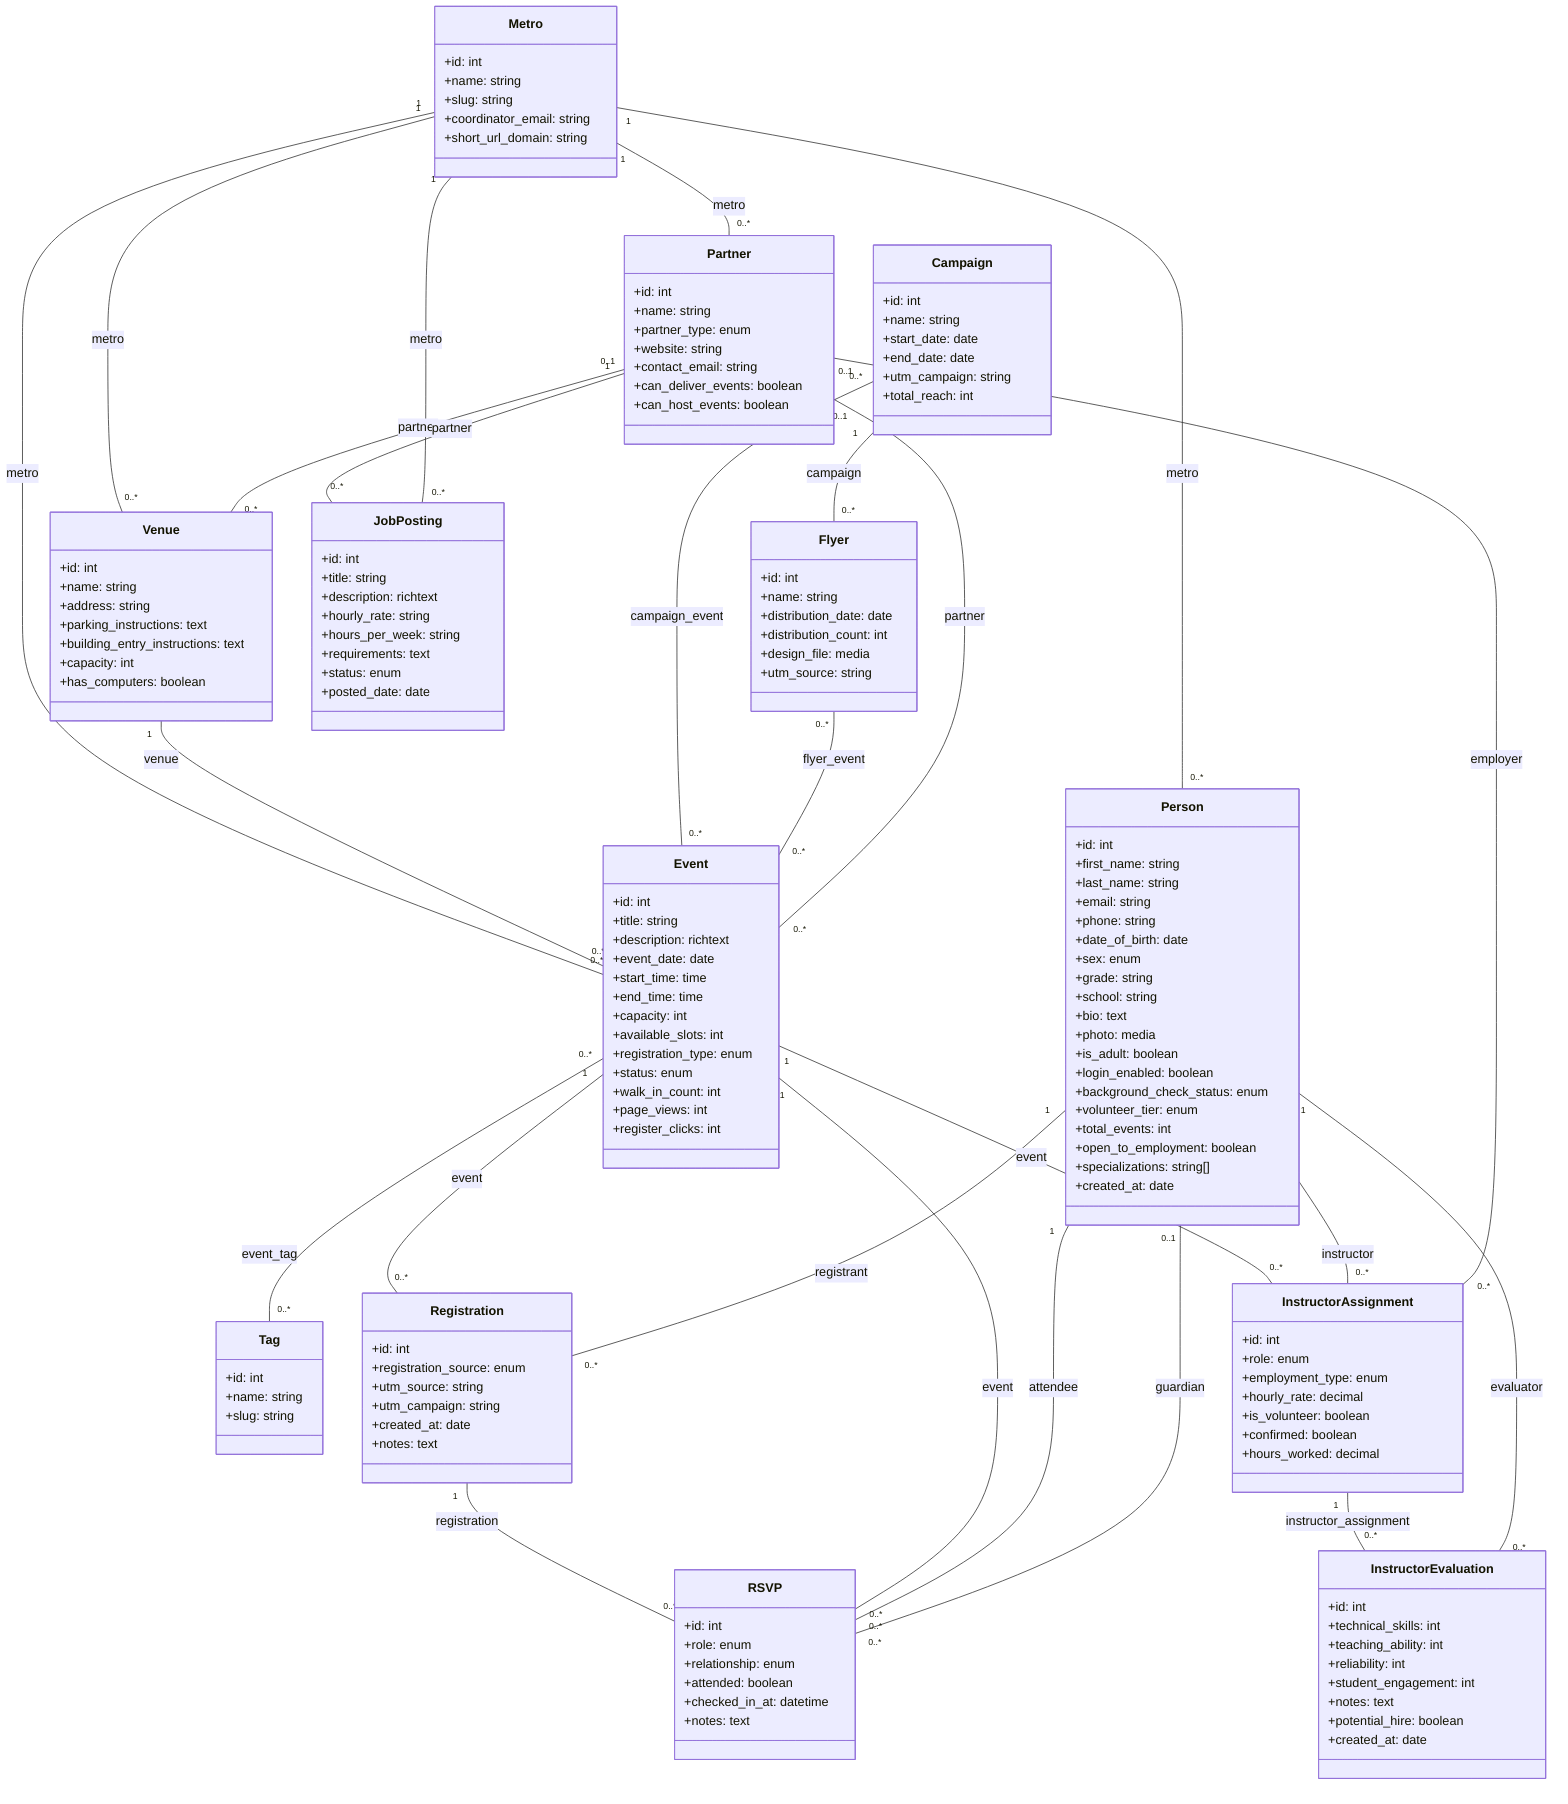 classDiagram
    %% Base Class
    class Person {
        +id: int
        +first_name: string
        +last_name: string
        +email: string
        +phone: string
        +date_of_birth: date
        +sex: enum
        +grade: string
        +school: string
        +bio: text
        +photo: media
        +is_adult: boolean
        +login_enabled: boolean
        +background_check_status: enum
        +volunteer_tier: enum
        +total_events: int
        +open_to_employment: boolean
        +specializations: string[]
        +created_at: date
    }
    
    %% Core Entities
    class Event {
        +id: int
        +title: string
        +description: richtext
        +event_date: date
        +start_time: time
        +end_time: time
        +capacity: int
        +available_slots: int
        +registration_type: enum
        +status: enum
        +walk_in_count: int
        +page_views: int
        +register_clicks: int
    }
    
    class Metro {
        +id: int
        +name: string
        +slug: string
        +coordinator_email: string
        +short_url_domain: string
    }
    
    class Venue {
        +id: int
        +name: string
        +address: string
        +parking_instructions: text
        +building_entry_instructions: text
        +capacity: int
        +has_computers: boolean
    }
    
    class Partner {
        +id: int
        +name: string
        +partner_type: enum
        +website: string
        +contact_email: string
        +can_deliver_events: boolean
        +can_host_events: boolean
    }
    
    class Campaign {
        +id: int
        +name: string
        +start_date: date
        +end_date: date
        +utm_campaign: string
        +total_reach: int
    }
    
    class Flyer {
        +id: int
        +name: string
        +distribution_date: date
        +distribution_count: int
        +design_file: media
        +utm_source: string
    }
    
    class Tag {
        +id: int
        +name: string
        +slug: string
    }
    
    %% Registration Structure
    class Registration {
        +id: int
        +registration_source: enum
        +utm_source: string
        +utm_campaign: string
        +created_at: date
        +notes: text
    }
    
    class RSVP {
        +id: int
        +role: enum
        +relationship: enum
        +attended: boolean
        +checked_in_at: datetime
        +notes: text
    }
    
    %% Association Entities
    class InstructorAssignment {
        +id: int
        +role: enum
        +employment_type: enum
        +hourly_rate: decimal
        +is_volunteer: boolean
        +confirmed: boolean
        +hours_worked: decimal
    }
    
    class InstructorEvaluation {
        +id: int
        +technical_skills: int
        +teaching_ability: int
        +reliability: int
        +student_engagement: int
        +notes: text
        +potential_hire: boolean
        +created_at: date
    }
    
    class JobPosting {
        +id: int
        +title: string
        +description: richtext
        +hourly_rate: string
        +hours_per_week: string
        +requirements: text
        +status: enum
        +posted_date: date
    }
    
    %% One-to-Many Relationships
    Metro "1" -- "0..*" Event : metro
    Metro "1" -- "0..*" Venue : metro
    Metro "1" -- "0..*" Person : metro
    Metro "1" -- "0..*" Partner : metro
    Venue "1" -- "0..*" Event : venue
    Campaign "1" -- "0..*" Flyer : campaign
    Event "1" -- "0..*" Registration : event
    
    %% Registration Relationships
    Person "1" -- "0..*" Registration : registrant
    Registration "1" -- "0..*" RSVP : registration
    
    %% RSVP Relationships
    Event "1" -- "0..*" RSVP : event
    Person "1" -- "0..*" RSVP : attendee
    Person "0..1" -- "0..*" RSVP : guardian
    
    %% Many-to-Many Relationships
    Event "0..*" -- "0..*" Tag : event_tag
    Campaign "0..*" -- "0..*" Event : campaign_event
    Flyer "0..*" -- "0..*" Event : flyer_event
    
    %% Instructor Assignment Relationships
    Event "1" -- "0..*" InstructorAssignment : event
    Person "1" -- "0..*" InstructorAssignment : instructor
    Partner "0..1" -- "0..*" InstructorAssignment : employer
    
    %% Evaluation Relationships
    InstructorAssignment "1" -- "0..*" InstructorEvaluation : instructor_assignment
    Person "1" -- "0..*" InstructorEvaluation : evaluator
    
    %% Optional Relationships
    Partner "0..1" -- "0..*" Event : partner
    Partner "0..1" -- "0..*" Venue : partner
    Partner "1" -- "0..*" JobPosting : partner
    Metro "1" -- "0..*" JobPosting : metro